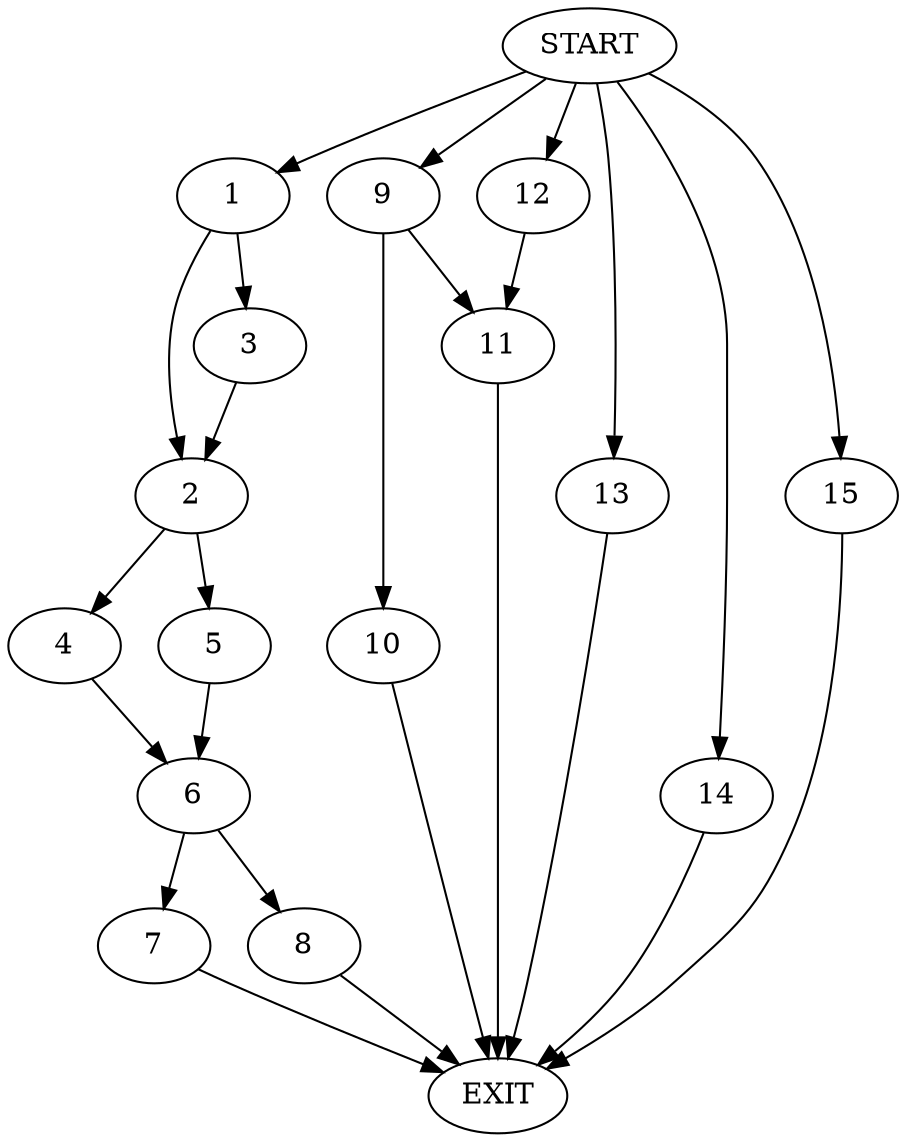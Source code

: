 digraph {
0 [label="START"]
16 [label="EXIT"]
0 -> 1
1 -> 2
1 -> 3
2 -> 4
2 -> 5
3 -> 2
5 -> 6
4 -> 6
6 -> 7
6 -> 8
7 -> 16
8 -> 16
0 -> 9
9 -> 10
9 -> 11
10 -> 16
11 -> 16
0 -> 12
12 -> 11
0 -> 13
13 -> 16
0 -> 14
14 -> 16
0 -> 15
15 -> 16
}
